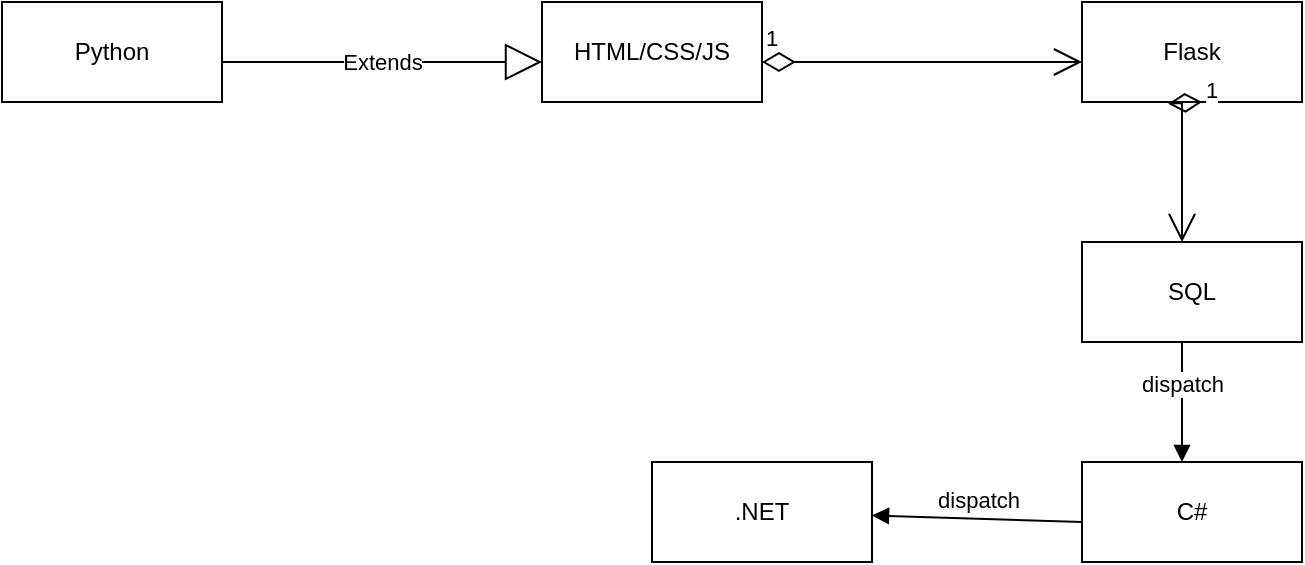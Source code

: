 <mxfile version="26.2.12">
  <diagram name="Page-1" id="TFQNhif18fyuucwe8iSV">
    <mxGraphModel dx="1667" dy="751" grid="1" gridSize="10" guides="1" tooltips="1" connect="1" arrows="1" fold="1" page="1" pageScale="1" pageWidth="850" pageHeight="1100" math="0" shadow="0">
      <root>
        <mxCell id="0" />
        <mxCell id="1" parent="0" />
        <mxCell id="ZxAlm1DGALKFiqgqOaE8-1" value="Python" style="html=1;whiteSpace=wrap;" vertex="1" parent="1">
          <mxGeometry x="100" y="190" width="110" height="50" as="geometry" />
        </mxCell>
        <mxCell id="ZxAlm1DGALKFiqgqOaE8-2" value="Extends" style="endArrow=block;endSize=16;endFill=0;html=1;rounded=0;" edge="1" parent="1">
          <mxGeometry width="160" relative="1" as="geometry">
            <mxPoint x="210" y="220" as="sourcePoint" />
            <mxPoint x="370" y="220" as="targetPoint" />
          </mxGeometry>
        </mxCell>
        <mxCell id="ZxAlm1DGALKFiqgqOaE8-3" value="HTML/CSS/JS" style="html=1;whiteSpace=wrap;" vertex="1" parent="1">
          <mxGeometry x="370" y="190" width="110" height="50" as="geometry" />
        </mxCell>
        <mxCell id="ZxAlm1DGALKFiqgqOaE8-4" value="1" style="endArrow=open;html=1;endSize=12;startArrow=diamondThin;startSize=14;startFill=0;edgeStyle=orthogonalEdgeStyle;align=left;verticalAlign=bottom;rounded=0;" edge="1" parent="1">
          <mxGeometry x="-1" y="3" relative="1" as="geometry">
            <mxPoint x="480" y="220" as="sourcePoint" />
            <mxPoint x="640" y="220" as="targetPoint" />
          </mxGeometry>
        </mxCell>
        <mxCell id="ZxAlm1DGALKFiqgqOaE8-5" value="Flask" style="html=1;whiteSpace=wrap;" vertex="1" parent="1">
          <mxGeometry x="640" y="190" width="110" height="50" as="geometry" />
        </mxCell>
        <mxCell id="ZxAlm1DGALKFiqgqOaE8-6" value="1" style="endArrow=open;html=1;endSize=12;startArrow=diamondThin;startSize=14;startFill=0;edgeStyle=orthogonalEdgeStyle;align=left;verticalAlign=bottom;rounded=0;" edge="1" parent="1">
          <mxGeometry x="-1" y="3" relative="1" as="geometry">
            <mxPoint x="700" y="240" as="sourcePoint" />
            <mxPoint x="690" y="310" as="targetPoint" />
          </mxGeometry>
        </mxCell>
        <mxCell id="ZxAlm1DGALKFiqgqOaE8-7" value="SQL" style="html=1;whiteSpace=wrap;" vertex="1" parent="1">
          <mxGeometry x="640" y="310" width="110" height="50" as="geometry" />
        </mxCell>
        <mxCell id="ZxAlm1DGALKFiqgqOaE8-8" value="dispatch" style="html=1;verticalAlign=bottom;endArrow=block;curved=0;rounded=0;" edge="1" parent="1">
          <mxGeometry width="80" relative="1" as="geometry">
            <mxPoint x="690" y="360" as="sourcePoint" />
            <mxPoint x="690" y="420" as="targetPoint" />
          </mxGeometry>
        </mxCell>
        <mxCell id="ZxAlm1DGALKFiqgqOaE8-9" value="C#" style="html=1;whiteSpace=wrap;" vertex="1" parent="1">
          <mxGeometry x="640" y="420" width="110" height="50" as="geometry" />
        </mxCell>
        <mxCell id="ZxAlm1DGALKFiqgqOaE8-10" value=".NET" style="html=1;whiteSpace=wrap;" vertex="1" parent="1">
          <mxGeometry x="425" y="420" width="110" height="50" as="geometry" />
        </mxCell>
        <mxCell id="ZxAlm1DGALKFiqgqOaE8-11" value="dispatch" style="html=1;verticalAlign=bottom;endArrow=block;curved=0;rounded=0;" edge="1" parent="1" target="ZxAlm1DGALKFiqgqOaE8-10">
          <mxGeometry width="80" relative="1" as="geometry">
            <mxPoint x="640" y="450" as="sourcePoint" />
            <mxPoint x="720" y="450" as="targetPoint" />
          </mxGeometry>
        </mxCell>
      </root>
    </mxGraphModel>
  </diagram>
</mxfile>
